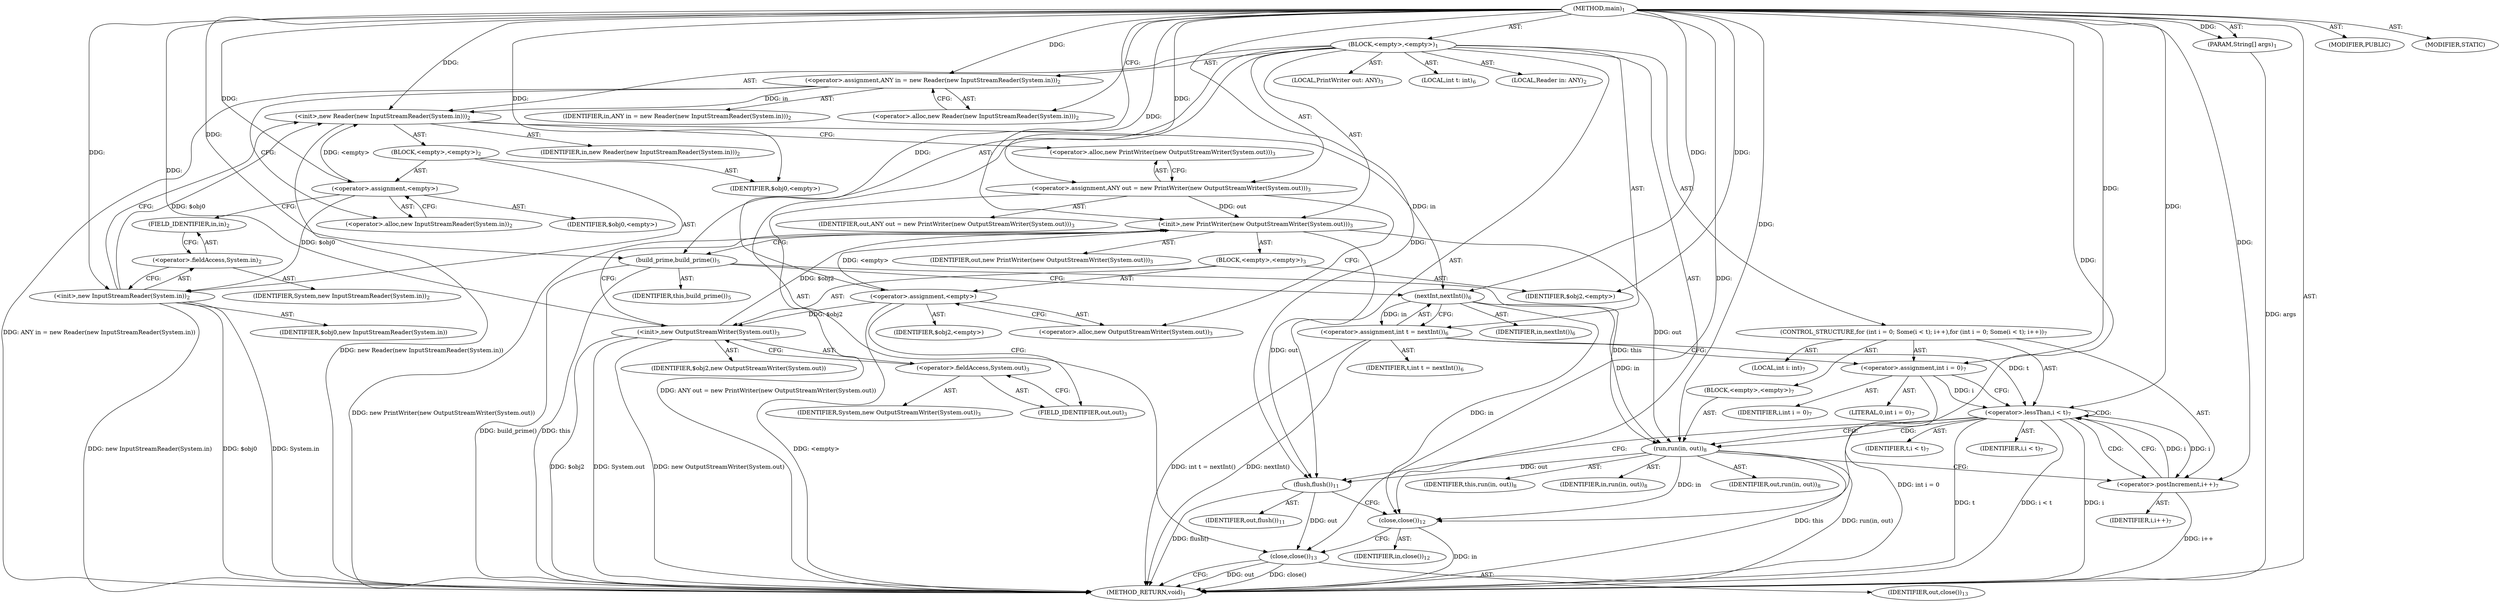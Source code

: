 digraph "main" {  
"21" [label = <(METHOD,main)<SUB>1</SUB>> ]
"22" [label = <(PARAM,String[] args)<SUB>1</SUB>> ]
"23" [label = <(BLOCK,&lt;empty&gt;,&lt;empty&gt;)<SUB>1</SUB>> ]
"4" [label = <(LOCAL,Reader in: ANY)<SUB>2</SUB>> ]
"24" [label = <(&lt;operator&gt;.assignment,ANY in = new Reader(new InputStreamReader(System.in)))<SUB>2</SUB>> ]
"25" [label = <(IDENTIFIER,in,ANY in = new Reader(new InputStreamReader(System.in)))<SUB>2</SUB>> ]
"26" [label = <(&lt;operator&gt;.alloc,new Reader(new InputStreamReader(System.in)))<SUB>2</SUB>> ]
"27" [label = <(&lt;init&gt;,new Reader(new InputStreamReader(System.in)))<SUB>2</SUB>> ]
"3" [label = <(IDENTIFIER,in,new Reader(new InputStreamReader(System.in)))<SUB>2</SUB>> ]
"28" [label = <(BLOCK,&lt;empty&gt;,&lt;empty&gt;)<SUB>2</SUB>> ]
"29" [label = <(&lt;operator&gt;.assignment,&lt;empty&gt;)> ]
"30" [label = <(IDENTIFIER,$obj0,&lt;empty&gt;)> ]
"31" [label = <(&lt;operator&gt;.alloc,new InputStreamReader(System.in))<SUB>2</SUB>> ]
"32" [label = <(&lt;init&gt;,new InputStreamReader(System.in))<SUB>2</SUB>> ]
"33" [label = <(IDENTIFIER,$obj0,new InputStreamReader(System.in))> ]
"34" [label = <(&lt;operator&gt;.fieldAccess,System.in)<SUB>2</SUB>> ]
"35" [label = <(IDENTIFIER,System,new InputStreamReader(System.in))<SUB>2</SUB>> ]
"36" [label = <(FIELD_IDENTIFIER,in,in)<SUB>2</SUB>> ]
"37" [label = <(IDENTIFIER,$obj0,&lt;empty&gt;)> ]
"6" [label = <(LOCAL,PrintWriter out: ANY)<SUB>3</SUB>> ]
"38" [label = <(&lt;operator&gt;.assignment,ANY out = new PrintWriter(new OutputStreamWriter(System.out)))<SUB>3</SUB>> ]
"39" [label = <(IDENTIFIER,out,ANY out = new PrintWriter(new OutputStreamWriter(System.out)))<SUB>3</SUB>> ]
"40" [label = <(&lt;operator&gt;.alloc,new PrintWriter(new OutputStreamWriter(System.out)))<SUB>3</SUB>> ]
"41" [label = <(&lt;init&gt;,new PrintWriter(new OutputStreamWriter(System.out)))<SUB>3</SUB>> ]
"5" [label = <(IDENTIFIER,out,new PrintWriter(new OutputStreamWriter(System.out)))<SUB>3</SUB>> ]
"42" [label = <(BLOCK,&lt;empty&gt;,&lt;empty&gt;)<SUB>3</SUB>> ]
"43" [label = <(&lt;operator&gt;.assignment,&lt;empty&gt;)> ]
"44" [label = <(IDENTIFIER,$obj2,&lt;empty&gt;)> ]
"45" [label = <(&lt;operator&gt;.alloc,new OutputStreamWriter(System.out))<SUB>3</SUB>> ]
"46" [label = <(&lt;init&gt;,new OutputStreamWriter(System.out))<SUB>3</SUB>> ]
"47" [label = <(IDENTIFIER,$obj2,new OutputStreamWriter(System.out))> ]
"48" [label = <(&lt;operator&gt;.fieldAccess,System.out)<SUB>3</SUB>> ]
"49" [label = <(IDENTIFIER,System,new OutputStreamWriter(System.out))<SUB>3</SUB>> ]
"50" [label = <(FIELD_IDENTIFIER,out,out)<SUB>3</SUB>> ]
"51" [label = <(IDENTIFIER,$obj2,&lt;empty&gt;)> ]
"52" [label = <(build_prime,build_prime())<SUB>5</SUB>> ]
"53" [label = <(IDENTIFIER,this,build_prime())<SUB>5</SUB>> ]
"54" [label = <(LOCAL,int t: int)<SUB>6</SUB>> ]
"55" [label = <(&lt;operator&gt;.assignment,int t = nextInt())<SUB>6</SUB>> ]
"56" [label = <(IDENTIFIER,t,int t = nextInt())<SUB>6</SUB>> ]
"57" [label = <(nextInt,nextInt())<SUB>6</SUB>> ]
"58" [label = <(IDENTIFIER,in,nextInt())<SUB>6</SUB>> ]
"59" [label = <(CONTROL_STRUCTURE,for (int i = 0; Some(i &lt; t); i++),for (int i = 0; Some(i &lt; t); i++))<SUB>7</SUB>> ]
"60" [label = <(LOCAL,int i: int)<SUB>7</SUB>> ]
"61" [label = <(&lt;operator&gt;.assignment,int i = 0)<SUB>7</SUB>> ]
"62" [label = <(IDENTIFIER,i,int i = 0)<SUB>7</SUB>> ]
"63" [label = <(LITERAL,0,int i = 0)<SUB>7</SUB>> ]
"64" [label = <(&lt;operator&gt;.lessThan,i &lt; t)<SUB>7</SUB>> ]
"65" [label = <(IDENTIFIER,i,i &lt; t)<SUB>7</SUB>> ]
"66" [label = <(IDENTIFIER,t,i &lt; t)<SUB>7</SUB>> ]
"67" [label = <(&lt;operator&gt;.postIncrement,i++)<SUB>7</SUB>> ]
"68" [label = <(IDENTIFIER,i,i++)<SUB>7</SUB>> ]
"69" [label = <(BLOCK,&lt;empty&gt;,&lt;empty&gt;)<SUB>7</SUB>> ]
"70" [label = <(run,run(in, out))<SUB>8</SUB>> ]
"71" [label = <(IDENTIFIER,this,run(in, out))<SUB>8</SUB>> ]
"72" [label = <(IDENTIFIER,in,run(in, out))<SUB>8</SUB>> ]
"73" [label = <(IDENTIFIER,out,run(in, out))<SUB>8</SUB>> ]
"74" [label = <(flush,flush())<SUB>11</SUB>> ]
"75" [label = <(IDENTIFIER,out,flush())<SUB>11</SUB>> ]
"76" [label = <(close,close())<SUB>12</SUB>> ]
"77" [label = <(IDENTIFIER,in,close())<SUB>12</SUB>> ]
"78" [label = <(close,close())<SUB>13</SUB>> ]
"79" [label = <(IDENTIFIER,out,close())<SUB>13</SUB>> ]
"80" [label = <(MODIFIER,PUBLIC)> ]
"81" [label = <(MODIFIER,STATIC)> ]
"82" [label = <(METHOD_RETURN,void)<SUB>1</SUB>> ]
  "21" -> "22"  [ label = "AST: "] 
  "21" -> "23"  [ label = "AST: "] 
  "21" -> "80"  [ label = "AST: "] 
  "21" -> "81"  [ label = "AST: "] 
  "21" -> "82"  [ label = "AST: "] 
  "23" -> "4"  [ label = "AST: "] 
  "23" -> "24"  [ label = "AST: "] 
  "23" -> "27"  [ label = "AST: "] 
  "23" -> "6"  [ label = "AST: "] 
  "23" -> "38"  [ label = "AST: "] 
  "23" -> "41"  [ label = "AST: "] 
  "23" -> "52"  [ label = "AST: "] 
  "23" -> "54"  [ label = "AST: "] 
  "23" -> "55"  [ label = "AST: "] 
  "23" -> "59"  [ label = "AST: "] 
  "23" -> "74"  [ label = "AST: "] 
  "23" -> "76"  [ label = "AST: "] 
  "23" -> "78"  [ label = "AST: "] 
  "24" -> "25"  [ label = "AST: "] 
  "24" -> "26"  [ label = "AST: "] 
  "27" -> "3"  [ label = "AST: "] 
  "27" -> "28"  [ label = "AST: "] 
  "28" -> "29"  [ label = "AST: "] 
  "28" -> "32"  [ label = "AST: "] 
  "28" -> "37"  [ label = "AST: "] 
  "29" -> "30"  [ label = "AST: "] 
  "29" -> "31"  [ label = "AST: "] 
  "32" -> "33"  [ label = "AST: "] 
  "32" -> "34"  [ label = "AST: "] 
  "34" -> "35"  [ label = "AST: "] 
  "34" -> "36"  [ label = "AST: "] 
  "38" -> "39"  [ label = "AST: "] 
  "38" -> "40"  [ label = "AST: "] 
  "41" -> "5"  [ label = "AST: "] 
  "41" -> "42"  [ label = "AST: "] 
  "42" -> "43"  [ label = "AST: "] 
  "42" -> "46"  [ label = "AST: "] 
  "42" -> "51"  [ label = "AST: "] 
  "43" -> "44"  [ label = "AST: "] 
  "43" -> "45"  [ label = "AST: "] 
  "46" -> "47"  [ label = "AST: "] 
  "46" -> "48"  [ label = "AST: "] 
  "48" -> "49"  [ label = "AST: "] 
  "48" -> "50"  [ label = "AST: "] 
  "52" -> "53"  [ label = "AST: "] 
  "55" -> "56"  [ label = "AST: "] 
  "55" -> "57"  [ label = "AST: "] 
  "57" -> "58"  [ label = "AST: "] 
  "59" -> "60"  [ label = "AST: "] 
  "59" -> "61"  [ label = "AST: "] 
  "59" -> "64"  [ label = "AST: "] 
  "59" -> "67"  [ label = "AST: "] 
  "59" -> "69"  [ label = "AST: "] 
  "61" -> "62"  [ label = "AST: "] 
  "61" -> "63"  [ label = "AST: "] 
  "64" -> "65"  [ label = "AST: "] 
  "64" -> "66"  [ label = "AST: "] 
  "67" -> "68"  [ label = "AST: "] 
  "69" -> "70"  [ label = "AST: "] 
  "70" -> "71"  [ label = "AST: "] 
  "70" -> "72"  [ label = "AST: "] 
  "70" -> "73"  [ label = "AST: "] 
  "74" -> "75"  [ label = "AST: "] 
  "76" -> "77"  [ label = "AST: "] 
  "78" -> "79"  [ label = "AST: "] 
  "24" -> "31"  [ label = "CFG: "] 
  "27" -> "40"  [ label = "CFG: "] 
  "38" -> "45"  [ label = "CFG: "] 
  "41" -> "52"  [ label = "CFG: "] 
  "52" -> "57"  [ label = "CFG: "] 
  "55" -> "61"  [ label = "CFG: "] 
  "74" -> "76"  [ label = "CFG: "] 
  "76" -> "78"  [ label = "CFG: "] 
  "78" -> "82"  [ label = "CFG: "] 
  "26" -> "24"  [ label = "CFG: "] 
  "40" -> "38"  [ label = "CFG: "] 
  "57" -> "55"  [ label = "CFG: "] 
  "61" -> "64"  [ label = "CFG: "] 
  "64" -> "70"  [ label = "CFG: "] 
  "64" -> "74"  [ label = "CFG: "] 
  "67" -> "64"  [ label = "CFG: "] 
  "29" -> "36"  [ label = "CFG: "] 
  "32" -> "27"  [ label = "CFG: "] 
  "43" -> "50"  [ label = "CFG: "] 
  "46" -> "41"  [ label = "CFG: "] 
  "70" -> "67"  [ label = "CFG: "] 
  "31" -> "29"  [ label = "CFG: "] 
  "34" -> "32"  [ label = "CFG: "] 
  "45" -> "43"  [ label = "CFG: "] 
  "48" -> "46"  [ label = "CFG: "] 
  "36" -> "34"  [ label = "CFG: "] 
  "50" -> "48"  [ label = "CFG: "] 
  "21" -> "26"  [ label = "CFG: "] 
  "22" -> "82"  [ label = "DDG: args"] 
  "24" -> "82"  [ label = "DDG: ANY in = new Reader(new InputStreamReader(System.in))"] 
  "32" -> "82"  [ label = "DDG: $obj0"] 
  "32" -> "82"  [ label = "DDG: System.in"] 
  "32" -> "82"  [ label = "DDG: new InputStreamReader(System.in)"] 
  "27" -> "82"  [ label = "DDG: new Reader(new InputStreamReader(System.in))"] 
  "38" -> "82"  [ label = "DDG: ANY out = new PrintWriter(new OutputStreamWriter(System.out))"] 
  "43" -> "82"  [ label = "DDG: &lt;empty&gt;"] 
  "46" -> "82"  [ label = "DDG: $obj2"] 
  "46" -> "82"  [ label = "DDG: System.out"] 
  "46" -> "82"  [ label = "DDG: new OutputStreamWriter(System.out)"] 
  "41" -> "82"  [ label = "DDG: new PrintWriter(new OutputStreamWriter(System.out))"] 
  "52" -> "82"  [ label = "DDG: this"] 
  "52" -> "82"  [ label = "DDG: build_prime()"] 
  "55" -> "82"  [ label = "DDG: nextInt()"] 
  "55" -> "82"  [ label = "DDG: int t = nextInt()"] 
  "61" -> "82"  [ label = "DDG: int i = 0"] 
  "64" -> "82"  [ label = "DDG: i"] 
  "64" -> "82"  [ label = "DDG: t"] 
  "64" -> "82"  [ label = "DDG: i &lt; t"] 
  "74" -> "82"  [ label = "DDG: flush()"] 
  "76" -> "82"  [ label = "DDG: in"] 
  "78" -> "82"  [ label = "DDG: out"] 
  "78" -> "82"  [ label = "DDG: close()"] 
  "70" -> "82"  [ label = "DDG: this"] 
  "70" -> "82"  [ label = "DDG: run(in, out)"] 
  "67" -> "82"  [ label = "DDG: i++"] 
  "21" -> "22"  [ label = "DDG: "] 
  "21" -> "24"  [ label = "DDG: "] 
  "21" -> "38"  [ label = "DDG: "] 
  "57" -> "55"  [ label = "DDG: in"] 
  "24" -> "27"  [ label = "DDG: in"] 
  "21" -> "27"  [ label = "DDG: "] 
  "29" -> "27"  [ label = "DDG: &lt;empty&gt;"] 
  "32" -> "27"  [ label = "DDG: $obj0"] 
  "38" -> "41"  [ label = "DDG: out"] 
  "21" -> "41"  [ label = "DDG: "] 
  "43" -> "41"  [ label = "DDG: &lt;empty&gt;"] 
  "46" -> "41"  [ label = "DDG: $obj2"] 
  "21" -> "52"  [ label = "DDG: "] 
  "21" -> "61"  [ label = "DDG: "] 
  "41" -> "74"  [ label = "DDG: out"] 
  "70" -> "74"  [ label = "DDG: out"] 
  "21" -> "74"  [ label = "DDG: "] 
  "57" -> "76"  [ label = "DDG: in"] 
  "70" -> "76"  [ label = "DDG: in"] 
  "21" -> "76"  [ label = "DDG: "] 
  "74" -> "78"  [ label = "DDG: out"] 
  "21" -> "78"  [ label = "DDG: "] 
  "21" -> "29"  [ label = "DDG: "] 
  "21" -> "37"  [ label = "DDG: "] 
  "21" -> "43"  [ label = "DDG: "] 
  "21" -> "51"  [ label = "DDG: "] 
  "27" -> "57"  [ label = "DDG: in"] 
  "21" -> "57"  [ label = "DDG: "] 
  "61" -> "64"  [ label = "DDG: i"] 
  "67" -> "64"  [ label = "DDG: i"] 
  "21" -> "64"  [ label = "DDG: "] 
  "55" -> "64"  [ label = "DDG: t"] 
  "64" -> "67"  [ label = "DDG: i"] 
  "21" -> "67"  [ label = "DDG: "] 
  "29" -> "32"  [ label = "DDG: $obj0"] 
  "21" -> "32"  [ label = "DDG: "] 
  "43" -> "46"  [ label = "DDG: $obj2"] 
  "21" -> "46"  [ label = "DDG: "] 
  "52" -> "70"  [ label = "DDG: this"] 
  "21" -> "70"  [ label = "DDG: "] 
  "57" -> "70"  [ label = "DDG: in"] 
  "41" -> "70"  [ label = "DDG: out"] 
  "64" -> "67"  [ label = "CDG: "] 
  "64" -> "64"  [ label = "CDG: "] 
  "64" -> "70"  [ label = "CDG: "] 
}
